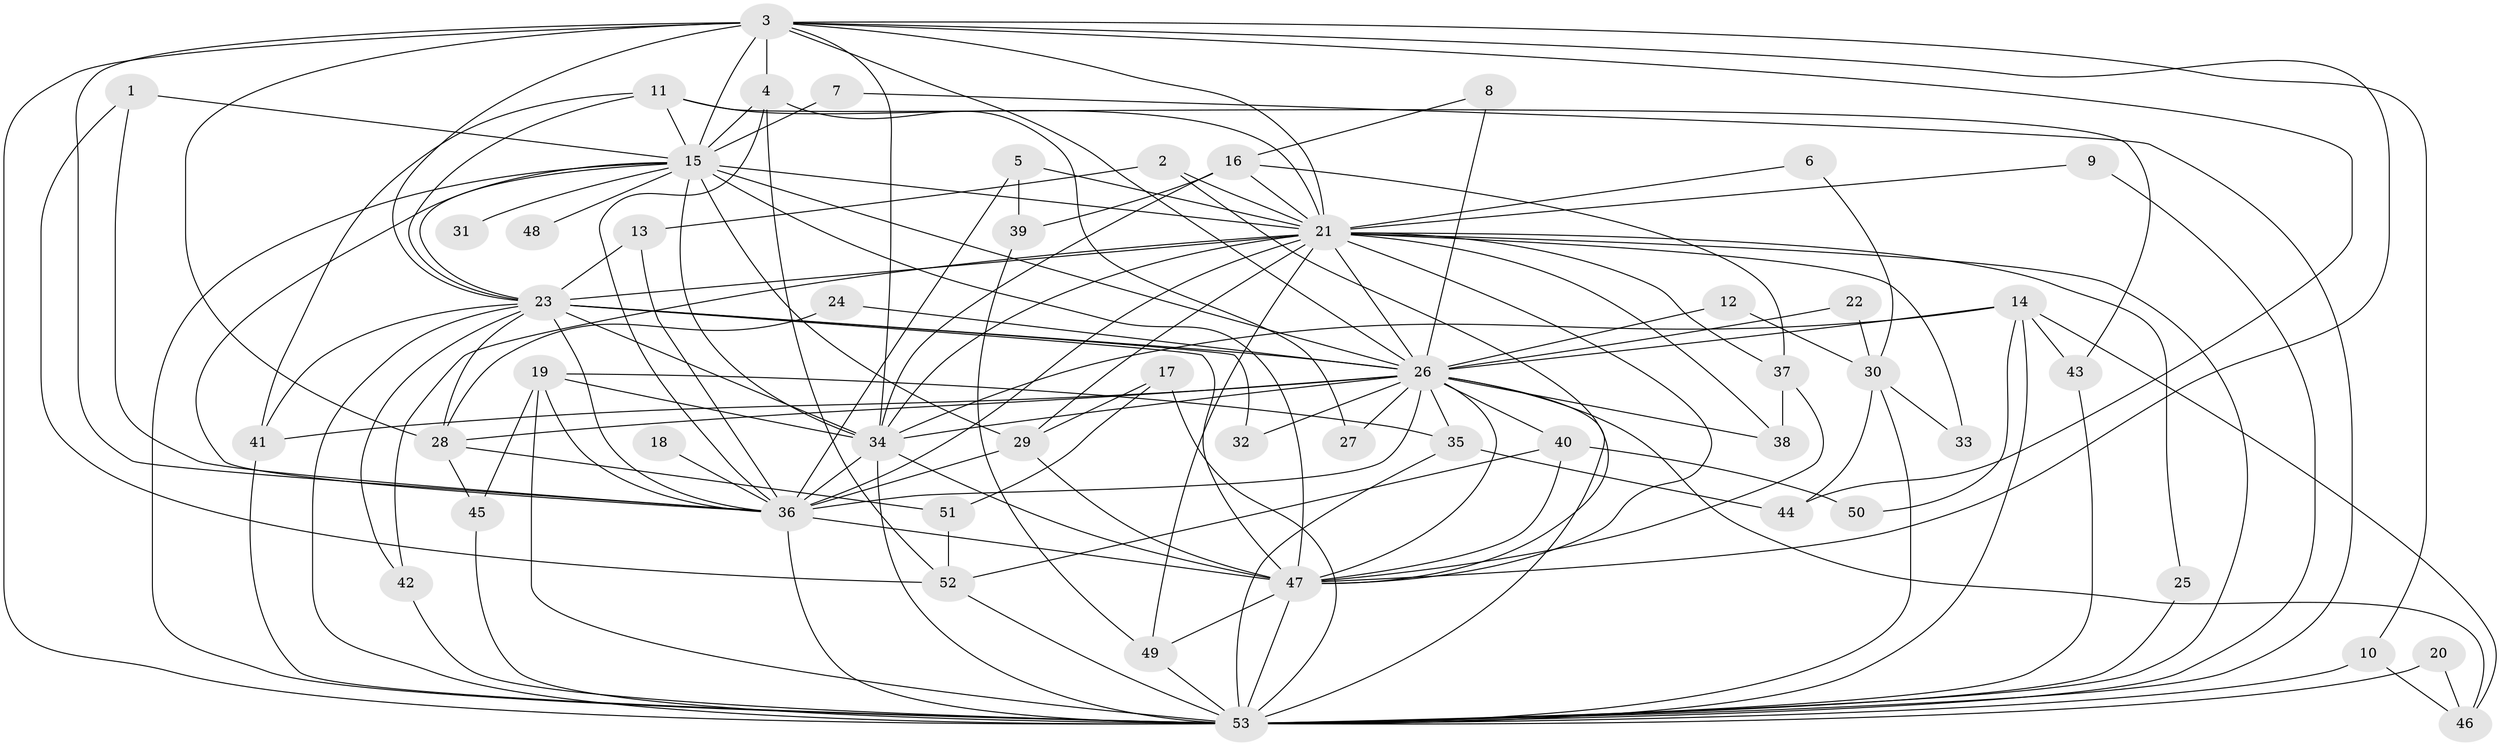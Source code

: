 // original degree distribution, {39: 0.009433962264150943, 17: 0.018867924528301886, 25: 0.009433962264150943, 16: 0.009433962264150943, 18: 0.009433962264150943, 14: 0.009433962264150943, 20: 0.009433962264150943, 21: 0.009433962264150943, 26: 0.009433962264150943, 3: 0.2169811320754717, 4: 0.0660377358490566, 7: 0.018867924528301886, 8: 0.009433962264150943, 2: 0.5471698113207547, 5: 0.03773584905660377, 6: 0.009433962264150943}
// Generated by graph-tools (version 1.1) at 2025/01/03/09/25 03:01:34]
// undirected, 53 vertices, 143 edges
graph export_dot {
graph [start="1"]
  node [color=gray90,style=filled];
  1;
  2;
  3;
  4;
  5;
  6;
  7;
  8;
  9;
  10;
  11;
  12;
  13;
  14;
  15;
  16;
  17;
  18;
  19;
  20;
  21;
  22;
  23;
  24;
  25;
  26;
  27;
  28;
  29;
  30;
  31;
  32;
  33;
  34;
  35;
  36;
  37;
  38;
  39;
  40;
  41;
  42;
  43;
  44;
  45;
  46;
  47;
  48;
  49;
  50;
  51;
  52;
  53;
  1 -- 15 [weight=1.0];
  1 -- 36 [weight=1.0];
  1 -- 52 [weight=1.0];
  2 -- 13 [weight=1.0];
  2 -- 21 [weight=1.0];
  2 -- 47 [weight=1.0];
  3 -- 4 [weight=1.0];
  3 -- 10 [weight=1.0];
  3 -- 15 [weight=1.0];
  3 -- 21 [weight=1.0];
  3 -- 23 [weight=1.0];
  3 -- 26 [weight=1.0];
  3 -- 28 [weight=2.0];
  3 -- 34 [weight=2.0];
  3 -- 36 [weight=2.0];
  3 -- 44 [weight=1.0];
  3 -- 47 [weight=1.0];
  3 -- 53 [weight=1.0];
  4 -- 15 [weight=1.0];
  4 -- 27 [weight=1.0];
  4 -- 36 [weight=1.0];
  4 -- 52 [weight=1.0];
  5 -- 21 [weight=1.0];
  5 -- 36 [weight=1.0];
  5 -- 39 [weight=1.0];
  6 -- 21 [weight=1.0];
  6 -- 30 [weight=1.0];
  7 -- 15 [weight=1.0];
  7 -- 53 [weight=1.0];
  8 -- 16 [weight=1.0];
  8 -- 26 [weight=1.0];
  9 -- 21 [weight=1.0];
  9 -- 53 [weight=1.0];
  10 -- 46 [weight=1.0];
  10 -- 53 [weight=2.0];
  11 -- 15 [weight=1.0];
  11 -- 21 [weight=1.0];
  11 -- 23 [weight=1.0];
  11 -- 41 [weight=1.0];
  11 -- 43 [weight=1.0];
  12 -- 26 [weight=1.0];
  12 -- 30 [weight=1.0];
  13 -- 23 [weight=1.0];
  13 -- 36 [weight=1.0];
  14 -- 26 [weight=1.0];
  14 -- 34 [weight=1.0];
  14 -- 43 [weight=1.0];
  14 -- 46 [weight=1.0];
  14 -- 50 [weight=1.0];
  14 -- 53 [weight=1.0];
  15 -- 21 [weight=2.0];
  15 -- 23 [weight=1.0];
  15 -- 26 [weight=1.0];
  15 -- 29 [weight=2.0];
  15 -- 31 [weight=1.0];
  15 -- 34 [weight=2.0];
  15 -- 36 [weight=1.0];
  15 -- 47 [weight=2.0];
  15 -- 48 [weight=1.0];
  15 -- 53 [weight=1.0];
  16 -- 21 [weight=1.0];
  16 -- 34 [weight=3.0];
  16 -- 37 [weight=1.0];
  16 -- 39 [weight=1.0];
  17 -- 29 [weight=1.0];
  17 -- 51 [weight=1.0];
  17 -- 53 [weight=1.0];
  18 -- 36 [weight=1.0];
  19 -- 34 [weight=1.0];
  19 -- 35 [weight=1.0];
  19 -- 36 [weight=1.0];
  19 -- 45 [weight=1.0];
  19 -- 53 [weight=1.0];
  20 -- 46 [weight=1.0];
  20 -- 53 [weight=2.0];
  21 -- 23 [weight=1.0];
  21 -- 25 [weight=1.0];
  21 -- 26 [weight=1.0];
  21 -- 29 [weight=1.0];
  21 -- 33 [weight=1.0];
  21 -- 34 [weight=3.0];
  21 -- 36 [weight=2.0];
  21 -- 37 [weight=1.0];
  21 -- 38 [weight=1.0];
  21 -- 42 [weight=1.0];
  21 -- 47 [weight=1.0];
  21 -- 49 [weight=1.0];
  21 -- 53 [weight=2.0];
  22 -- 26 [weight=1.0];
  22 -- 30 [weight=1.0];
  23 -- 26 [weight=1.0];
  23 -- 28 [weight=1.0];
  23 -- 32 [weight=2.0];
  23 -- 34 [weight=3.0];
  23 -- 36 [weight=1.0];
  23 -- 41 [weight=1.0];
  23 -- 42 [weight=1.0];
  23 -- 47 [weight=1.0];
  23 -- 53 [weight=2.0];
  24 -- 26 [weight=1.0];
  24 -- 28 [weight=1.0];
  25 -- 53 [weight=1.0];
  26 -- 27 [weight=2.0];
  26 -- 28 [weight=1.0];
  26 -- 32 [weight=1.0];
  26 -- 34 [weight=5.0];
  26 -- 35 [weight=1.0];
  26 -- 36 [weight=1.0];
  26 -- 38 [weight=1.0];
  26 -- 40 [weight=1.0];
  26 -- 41 [weight=1.0];
  26 -- 46 [weight=1.0];
  26 -- 47 [weight=1.0];
  26 -- 53 [weight=1.0];
  28 -- 45 [weight=1.0];
  28 -- 51 [weight=1.0];
  29 -- 36 [weight=1.0];
  29 -- 47 [weight=1.0];
  30 -- 33 [weight=1.0];
  30 -- 44 [weight=1.0];
  30 -- 53 [weight=2.0];
  34 -- 36 [weight=2.0];
  34 -- 47 [weight=2.0];
  34 -- 53 [weight=5.0];
  35 -- 44 [weight=1.0];
  35 -- 53 [weight=2.0];
  36 -- 47 [weight=1.0];
  36 -- 53 [weight=2.0];
  37 -- 38 [weight=1.0];
  37 -- 47 [weight=1.0];
  39 -- 49 [weight=1.0];
  40 -- 47 [weight=1.0];
  40 -- 50 [weight=1.0];
  40 -- 52 [weight=1.0];
  41 -- 53 [weight=1.0];
  42 -- 53 [weight=2.0];
  43 -- 53 [weight=1.0];
  45 -- 53 [weight=1.0];
  47 -- 49 [weight=1.0];
  47 -- 53 [weight=3.0];
  49 -- 53 [weight=1.0];
  51 -- 52 [weight=1.0];
  52 -- 53 [weight=1.0];
}
